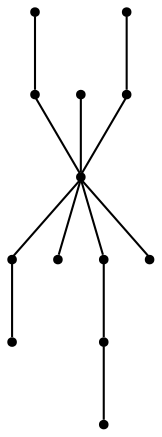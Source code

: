 graph {
  node [shape=point,comment="{\"directed\":false,\"doi\":\"10.1007/978-3-030-35802-0_32\",\"figure\":\"2 (3)\"}"]

  v0 [pos="1420.0690073594478,365.6646624396792"]
  v1 [pos="1354.0198450734708,332.64418206622366"]
  v2 [pos="1287.970873552747,299.6204825685752"]
  v3 [pos="1486.1138456330211,398.68816322595774"]
  v4 [pos="1552.1617997390617,431.7148990333389"]
  v5 [pos="1320.9969172293427,332.64205188033793"]
  v6 [pos="1519.1409703127174,398.68821886514127"]
  v7 [pos="1354.0198450734708,299.6195923416378"]
  v8 [pos="1320.9969172293427,266.5958848955346"]
  v9 [pos="1387.0438539207,332.64418206622366"]
  v10 [pos="1453.0918716151582,398.68816322595774"]
  v11 [pos="1486.1149266361217,431.7148990333389"]
  v12 [pos="1287.970873552747,332.64205188033793"]

  v1 -- v2 [id="-2",pos="1354.0198450734708,332.64418206622366 1287.970873552747,299.6204825685752 1287.970873552747,299.6204825685752 1287.970873552747,299.6204825685752"]
  v0 -- v1 [id="-3",pos="1420.0690073594478,365.6646624396792 1354.0198450734708,332.64418206622366 1354.0198450734708,332.64418206622366 1354.0198450734708,332.64418206622366"]
  v3 -- v0 [id="-4",pos="1486.1138456330211,398.68816322595774 1420.0690073594478,365.6646624396792 1420.0690073594478,365.6646624396792 1420.0690073594478,365.6646624396792"]
  v4 -- v3 [id="-5",pos="1552.1617997390617,431.7148990333389 1486.1138456330211,398.68816322595774 1486.1138456330211,398.68816322595774 1486.1138456330211,398.68816322595774"]
  v0 -- v5 [id="-6",pos="1420.0690073594478,365.6646624396792 1320.9969172293427,332.64205188033793 1320.9969172293427,332.64205188033793 1320.9969172293427,332.64205188033793"]
  v6 -- v0 [id="-7",pos="1519.1409703127174,398.68821886514127 1420.0690073594478,365.6646624396792 1420.0690073594478,365.6646624396792 1420.0690073594478,365.6646624396792"]
  v7 -- v8 [id="-8",pos="1354.0198450734708,299.6195923416378 1320.9969172293427,266.5958848955346 1320.9969172293427,266.5958848955346 1320.9969172293427,266.5958848955346"]
  v9 -- v7 [id="-9",pos="1387.0438539207,332.64418206622366 1354.0198450734708,299.6195923416378 1354.0198450734708,299.6195923416378 1354.0198450734708,299.6195923416378"]
  v0 -- v9 [id="-10",pos="1420.0690073594478,365.6646624396792 1387.0438539207,332.64418206622366 1387.0438539207,332.64418206622366 1387.0438539207,332.64418206622366"]
  v10 -- v0 [id="-11",pos="1453.0918716151582,398.68816322595774 1420.0690073594478,365.6646624396792 1420.0690073594478,365.6646624396792 1420.0690073594478,365.6646624396792"]
  v11 -- v10 [id="-12",pos="1486.1149266361217,431.7148990333389 1453.0918716151582,398.68816322595774 1453.0918716151582,398.68816322595774 1453.0918716151582,398.68816322595774"]
  v0 -- v12 [id="-14",pos="1420.0690073594478,365.6646624396792 1287.970873552747,332.64205188033793 1287.970873552747,332.64205188033793 1287.970873552747,332.64205188033793"]
}
